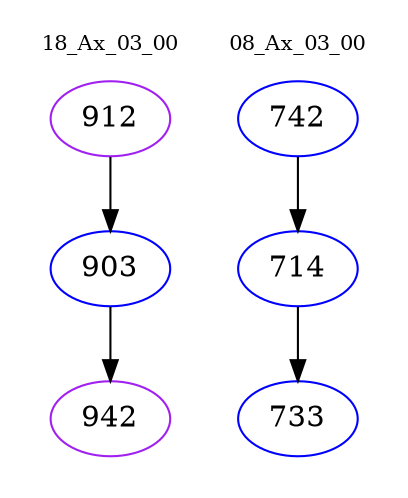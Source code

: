 digraph{
subgraph cluster_0 {
color = white
label = "18_Ax_03_00";
fontsize=10;
T0_912 [label="912", color="purple"]
T0_912 -> T0_903 [color="black"]
T0_903 [label="903", color="blue"]
T0_903 -> T0_942 [color="black"]
T0_942 [label="942", color="purple"]
}
subgraph cluster_1 {
color = white
label = "08_Ax_03_00";
fontsize=10;
T1_742 [label="742", color="blue"]
T1_742 -> T1_714 [color="black"]
T1_714 [label="714", color="blue"]
T1_714 -> T1_733 [color="black"]
T1_733 [label="733", color="blue"]
}
}
